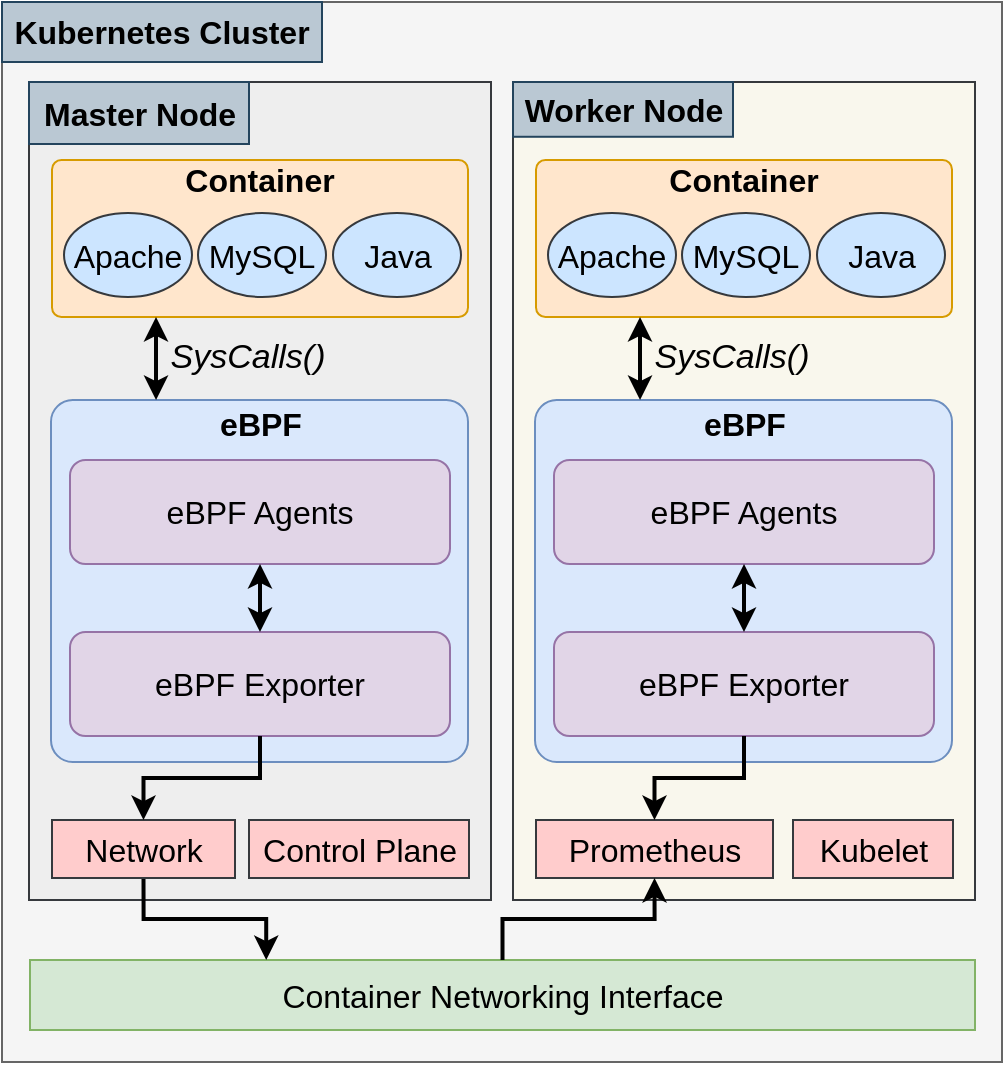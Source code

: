 <mxfile version="21.3.2" type="github">
  <diagram name="Page-1" id="Mepn7ILj13PdKXBpGAqw">
    <mxGraphModel dx="1103" dy="566" grid="1" gridSize="10" guides="1" tooltips="1" connect="1" arrows="1" fold="1" page="1" pageScale="1" pageWidth="850" pageHeight="1100" math="0" shadow="0">
      <root>
        <mxCell id="0" />
        <mxCell id="1" parent="0" />
        <mxCell id="lEh6urOeLcAfig0nNIU8-49" value="" style="rounded=0;whiteSpace=wrap;html=1;fillColor=#f5f5f5;fontColor=#333333;strokeColor=#666666;" vertex="1" parent="1">
          <mxGeometry x="80" y="80" width="500" height="530" as="geometry" />
        </mxCell>
        <mxCell id="lEh6urOeLcAfig0nNIU8-3" value="&lt;b&gt;Kubernetes Cluster&lt;/b&gt;" style="text;html=1;strokeColor=#23445d;fillColor=#bac8d3;align=center;verticalAlign=middle;whiteSpace=wrap;rounded=0;fontSize=16;" vertex="1" parent="1">
          <mxGeometry x="80" y="80" width="160" height="30" as="geometry" />
        </mxCell>
        <mxCell id="lEh6urOeLcAfig0nNIU8-70" value="" style="group;fillColor=#fad7ac;strokeColor=#b46504;container=0;" vertex="1" connectable="0" parent="1">
          <mxGeometry x="335.5" y="120" width="231" height="409" as="geometry" />
        </mxCell>
        <mxCell id="lEh6urOeLcAfig0nNIU8-20" value="Container Networking Interface" style="rounded=0;whiteSpace=wrap;html=1;fontSize=16;fillColor=#d5e8d4;strokeColor=#82b366;" vertex="1" parent="1">
          <mxGeometry x="94" y="559" width="472.5" height="35" as="geometry" />
        </mxCell>
        <mxCell id="lEh6urOeLcAfig0nNIU8-1" value="" style="rounded=0;whiteSpace=wrap;html=1;fontSize=16;fillColor=#eeeeee;strokeColor=#36393d;" vertex="1" parent="1">
          <mxGeometry x="93.5" y="120" width="231" height="409" as="geometry" />
        </mxCell>
        <mxCell id="lEh6urOeLcAfig0nNIU8-50" value="&lt;font style=&quot;font-size: 16px;&quot;&gt;Master Node&lt;/font&gt;" style="rounded=0;whiteSpace=wrap;html=1;fillColor=#bac8d3;strokeColor=#23445d;fontStyle=1" vertex="1" parent="1">
          <mxGeometry x="93.5" y="120" width="110" height="31" as="geometry" />
        </mxCell>
        <mxCell id="lEh6urOeLcAfig0nNIU8-61" value="" style="group" vertex="1" connectable="0" parent="1">
          <mxGeometry x="105" y="159" width="208" height="78.5" as="geometry" />
        </mxCell>
        <mxCell id="lEh6urOeLcAfig0nNIU8-7" value="Container" style="text;html=1;strokeColor=none;fillColor=none;align=center;verticalAlign=middle;whiteSpace=wrap;rounded=0;fontSize=16;" vertex="1" parent="lEh6urOeLcAfig0nNIU8-61">
          <mxGeometry x="70" y="17.5" width="67" height="30" as="geometry" />
        </mxCell>
        <mxCell id="lEh6urOeLcAfig0nNIU8-15" value="&lt;b&gt;Container&lt;br&gt;&lt;br&gt;&lt;/b&gt;&lt;div&gt;&lt;b&gt;&lt;br&gt;&lt;/b&gt;&lt;/div&gt;&lt;div&gt;&lt;b&gt;&lt;br&gt;&lt;/b&gt;&lt;/div&gt;" style="rounded=1;whiteSpace=wrap;html=1;fontSize=16;fillColor=#ffe6cc;strokeColor=#d79b00;glass=0;shadow=0;perimeterSpacing=0;arcSize=6;" vertex="1" parent="lEh6urOeLcAfig0nNIU8-61">
          <mxGeometry width="208" height="78.5" as="geometry" />
        </mxCell>
        <mxCell id="lEh6urOeLcAfig0nNIU8-16" value="Apache" style="ellipse;whiteSpace=wrap;html=1;fontSize=16;fillColor=#cce5ff;strokeColor=#36393d;" vertex="1" parent="lEh6urOeLcAfig0nNIU8-61">
          <mxGeometry x="6" y="26.5" width="64" height="42" as="geometry" />
        </mxCell>
        <mxCell id="lEh6urOeLcAfig0nNIU8-17" value="MySQL" style="ellipse;whiteSpace=wrap;html=1;fontSize=16;fillColor=#cce5ff;strokeColor=#36393d;" vertex="1" parent="lEh6urOeLcAfig0nNIU8-61">
          <mxGeometry x="73" y="26.5" width="64" height="42" as="geometry" />
        </mxCell>
        <mxCell id="lEh6urOeLcAfig0nNIU8-18" value="Java" style="ellipse;whiteSpace=wrap;html=1;fontSize=16;fillColor=#cce5ff;strokeColor=#36393d;" vertex="1" parent="lEh6urOeLcAfig0nNIU8-61">
          <mxGeometry x="140.5" y="26.5" width="64" height="42" as="geometry" />
        </mxCell>
        <mxCell id="lEh6urOeLcAfig0nNIU8-39" value="&lt;i&gt;&lt;font style=&quot;font-size: 17px;&quot;&gt;SysCalls()&lt;/font&gt;&lt;/i&gt;" style="text;html=1;strokeColor=none;fillColor=none;align=center;verticalAlign=middle;whiteSpace=wrap;rounded=0;" vertex="1" parent="1">
          <mxGeometry x="173" y="243" width="60" height="30" as="geometry" />
        </mxCell>
        <mxCell id="lEh6urOeLcAfig0nNIU8-2" value="" style="rounded=1;whiteSpace=wrap;html=1;fontSize=16;fillColor=#dae8fc;strokeColor=#6c8ebf;arcSize=6;" vertex="1" parent="1">
          <mxGeometry x="104.5" y="279" width="208.5" height="181" as="geometry" />
        </mxCell>
        <mxCell id="lEh6urOeLcAfig0nNIU8-8" value="eBPF Agents" style="rounded=1;whiteSpace=wrap;html=1;fontSize=16;fillColor=#e1d5e7;strokeColor=#9673a6;" vertex="1" parent="1">
          <mxGeometry x="114" y="309" width="190" height="52" as="geometry" />
        </mxCell>
        <mxCell id="lEh6urOeLcAfig0nNIU8-75" value="eBPF Exporter" style="rounded=1;whiteSpace=wrap;html=1;fontSize=16;fillColor=#e1d5e7;strokeColor=#9673a6;" vertex="1" parent="1">
          <mxGeometry x="114" y="395" width="190" height="52" as="geometry" />
        </mxCell>
        <mxCell id="lEh6urOeLcAfig0nNIU8-9" value="&lt;b&gt;eBPF&lt;/b&gt;" style="text;html=1;strokeColor=none;fillColor=none;align=center;verticalAlign=middle;whiteSpace=wrap;rounded=0;fontSize=16;" vertex="1" parent="1">
          <mxGeometry x="152.75" y="276" width="112.5" height="30" as="geometry" />
        </mxCell>
        <mxCell id="lEh6urOeLcAfig0nNIU8-78" style="edgeStyle=orthogonalEdgeStyle;rounded=0;orthogonalLoop=1;jettySize=auto;html=1;exitX=0.25;exitY=1;exitDx=0;exitDy=0;entryX=0.038;entryY=0.1;entryDx=0;entryDy=0;entryPerimeter=0;endArrow=classic;endFill=1;startArrow=classic;startFill=1;strokeWidth=2;" edge="1" parent="1" source="lEh6urOeLcAfig0nNIU8-15" target="lEh6urOeLcAfig0nNIU8-9">
          <mxGeometry relative="1" as="geometry" />
        </mxCell>
        <mxCell id="lEh6urOeLcAfig0nNIU8-80" value="" style="endArrow=classic;startArrow=classic;html=1;rounded=0;exitX=0.5;exitY=0;exitDx=0;exitDy=0;entryX=0.5;entryY=1;entryDx=0;entryDy=0;strokeWidth=2;" edge="1" parent="1" source="lEh6urOeLcAfig0nNIU8-75" target="lEh6urOeLcAfig0nNIU8-8">
          <mxGeometry width="50" height="50" relative="1" as="geometry">
            <mxPoint x="383" y="369" as="sourcePoint" />
            <mxPoint x="433" y="319" as="targetPoint" />
          </mxGeometry>
        </mxCell>
        <mxCell id="lEh6urOeLcAfig0nNIU8-98" style="edgeStyle=orthogonalEdgeStyle;rounded=0;orthogonalLoop=1;jettySize=auto;html=1;exitX=0.5;exitY=1;exitDx=0;exitDy=0;entryX=0.25;entryY=0;entryDx=0;entryDy=0;strokeWidth=2;" edge="1" parent="1" source="lEh6urOeLcAfig0nNIU8-13" target="lEh6urOeLcAfig0nNIU8-20">
          <mxGeometry relative="1" as="geometry" />
        </mxCell>
        <mxCell id="lEh6urOeLcAfig0nNIU8-13" value="Network" style="rounded=0;whiteSpace=wrap;html=1;fontSize=16;fillColor=#ffcccc;strokeColor=#36393d;" vertex="1" parent="1">
          <mxGeometry x="105" y="489" width="91.5" height="29" as="geometry" />
        </mxCell>
        <mxCell id="lEh6urOeLcAfig0nNIU8-81" style="edgeStyle=orthogonalEdgeStyle;rounded=0;orthogonalLoop=1;jettySize=auto;html=1;exitX=0.5;exitY=1;exitDx=0;exitDy=0;strokeWidth=2;" edge="1" parent="1" source="lEh6urOeLcAfig0nNIU8-75" target="lEh6urOeLcAfig0nNIU8-13">
          <mxGeometry relative="1" as="geometry" />
        </mxCell>
        <mxCell id="lEh6urOeLcAfig0nNIU8-14" value="Control Plane" style="rounded=0;whiteSpace=wrap;html=1;fontSize=16;fillColor=#ffcccc;strokeColor=#36393d;" vertex="1" parent="1">
          <mxGeometry x="203.5" y="489" width="110" height="29" as="geometry" />
        </mxCell>
        <mxCell id="lEh6urOeLcAfig0nNIU8-22" value="" style="rounded=0;whiteSpace=wrap;html=1;fontSize=16;fillColor=#f9f7ed;strokeColor=#36393d;" vertex="1" parent="1">
          <mxGeometry x="335.5" y="120" width="231" height="409" as="geometry" />
        </mxCell>
        <mxCell id="lEh6urOeLcAfig0nNIU8-51" value="&lt;font style=&quot;font-size: 16px;&quot;&gt;Worker Node&lt;/font&gt;" style="rounded=0;whiteSpace=wrap;html=1;fillColor=#bac8d3;strokeColor=#23445d;fontStyle=1" vertex="1" parent="1">
          <mxGeometry x="335.5" y="120" width="110" height="27.384" as="geometry" />
        </mxCell>
        <mxCell id="lEh6urOeLcAfig0nNIU8-82" value="" style="group" vertex="1" connectable="0" parent="1">
          <mxGeometry x="347" y="159" width="208" height="78.5" as="geometry" />
        </mxCell>
        <mxCell id="lEh6urOeLcAfig0nNIU8-83" value="Container" style="text;html=1;strokeColor=none;fillColor=none;align=center;verticalAlign=middle;whiteSpace=wrap;rounded=0;fontSize=16;" vertex="1" parent="lEh6urOeLcAfig0nNIU8-82">
          <mxGeometry x="70" y="17.5" width="67" height="30" as="geometry" />
        </mxCell>
        <mxCell id="lEh6urOeLcAfig0nNIU8-84" value="&lt;b&gt;Container&lt;br&gt;&lt;br&gt;&lt;/b&gt;&lt;div&gt;&lt;b&gt;&lt;br&gt;&lt;/b&gt;&lt;/div&gt;&lt;div&gt;&lt;b&gt;&lt;br&gt;&lt;/b&gt;&lt;/div&gt;" style="rounded=1;whiteSpace=wrap;html=1;fontSize=16;fillColor=#ffe6cc;strokeColor=#d79b00;glass=0;shadow=0;perimeterSpacing=0;arcSize=6;" vertex="1" parent="lEh6urOeLcAfig0nNIU8-82">
          <mxGeometry width="208" height="78.5" as="geometry" />
        </mxCell>
        <mxCell id="lEh6urOeLcAfig0nNIU8-85" value="Apache" style="ellipse;whiteSpace=wrap;html=1;fontSize=16;fillColor=#cce5ff;strokeColor=#36393d;" vertex="1" parent="lEh6urOeLcAfig0nNIU8-82">
          <mxGeometry x="6" y="26.5" width="64" height="42" as="geometry" />
        </mxCell>
        <mxCell id="lEh6urOeLcAfig0nNIU8-86" value="MySQL" style="ellipse;whiteSpace=wrap;html=1;fontSize=16;fillColor=#cce5ff;strokeColor=#36393d;" vertex="1" parent="lEh6urOeLcAfig0nNIU8-82">
          <mxGeometry x="73" y="26.5" width="64" height="42" as="geometry" />
        </mxCell>
        <mxCell id="lEh6urOeLcAfig0nNIU8-87" value="Java" style="ellipse;whiteSpace=wrap;html=1;fontSize=16;fillColor=#cce5ff;strokeColor=#36393d;" vertex="1" parent="lEh6urOeLcAfig0nNIU8-82">
          <mxGeometry x="140.5" y="26.5" width="64" height="42" as="geometry" />
        </mxCell>
        <mxCell id="lEh6urOeLcAfig0nNIU8-88" value="&lt;i&gt;&lt;font style=&quot;font-size: 17px;&quot;&gt;SysCalls()&lt;/font&gt;&lt;/i&gt;" style="text;html=1;strokeColor=none;fillColor=none;align=center;verticalAlign=middle;whiteSpace=wrap;rounded=0;" vertex="1" parent="1">
          <mxGeometry x="415" y="243" width="60" height="30" as="geometry" />
        </mxCell>
        <mxCell id="lEh6urOeLcAfig0nNIU8-89" value="" style="rounded=1;whiteSpace=wrap;html=1;fontSize=16;fillColor=#dae8fc;strokeColor=#6c8ebf;arcSize=6;" vertex="1" parent="1">
          <mxGeometry x="346.5" y="279" width="208.5" height="181" as="geometry" />
        </mxCell>
        <mxCell id="lEh6urOeLcAfig0nNIU8-90" value="eBPF Agents" style="rounded=1;whiteSpace=wrap;html=1;fontSize=16;fillColor=#e1d5e7;strokeColor=#9673a6;" vertex="1" parent="1">
          <mxGeometry x="356" y="309" width="190" height="52" as="geometry" />
        </mxCell>
        <mxCell id="lEh6urOeLcAfig0nNIU8-91" value="eBPF Exporter" style="rounded=1;whiteSpace=wrap;html=1;fontSize=16;fillColor=#e1d5e7;strokeColor=#9673a6;" vertex="1" parent="1">
          <mxGeometry x="356" y="395" width="190" height="52" as="geometry" />
        </mxCell>
        <mxCell id="lEh6urOeLcAfig0nNIU8-92" value="&lt;b&gt;eBPF&lt;/b&gt;" style="text;html=1;strokeColor=none;fillColor=none;align=center;verticalAlign=middle;whiteSpace=wrap;rounded=0;fontSize=16;" vertex="1" parent="1">
          <mxGeometry x="394.75" y="276" width="112.5" height="30" as="geometry" />
        </mxCell>
        <mxCell id="lEh6urOeLcAfig0nNIU8-93" style="edgeStyle=orthogonalEdgeStyle;rounded=0;orthogonalLoop=1;jettySize=auto;html=1;exitX=0.25;exitY=1;exitDx=0;exitDy=0;entryX=0.038;entryY=0.1;entryDx=0;entryDy=0;entryPerimeter=0;endArrow=classic;endFill=1;startArrow=classic;startFill=1;strokeWidth=2;" edge="1" parent="1" source="lEh6urOeLcAfig0nNIU8-84" target="lEh6urOeLcAfig0nNIU8-92">
          <mxGeometry relative="1" as="geometry" />
        </mxCell>
        <mxCell id="lEh6urOeLcAfig0nNIU8-94" value="" style="endArrow=classic;startArrow=classic;html=1;rounded=0;exitX=0.5;exitY=0;exitDx=0;exitDy=0;entryX=0.5;entryY=1;entryDx=0;entryDy=0;strokeWidth=2;" edge="1" parent="1" source="lEh6urOeLcAfig0nNIU8-91" target="lEh6urOeLcAfig0nNIU8-90">
          <mxGeometry width="50" height="50" relative="1" as="geometry">
            <mxPoint x="625" y="369" as="sourcePoint" />
            <mxPoint x="675" y="319" as="targetPoint" />
          </mxGeometry>
        </mxCell>
        <mxCell id="lEh6urOeLcAfig0nNIU8-95" value="Prometheus" style="rounded=0;whiteSpace=wrap;html=1;fontSize=16;fillColor=#ffcccc;strokeColor=#36393d;" vertex="1" parent="1">
          <mxGeometry x="347" y="489" width="118.5" height="29" as="geometry" />
        </mxCell>
        <mxCell id="lEh6urOeLcAfig0nNIU8-96" style="edgeStyle=orthogonalEdgeStyle;rounded=0;orthogonalLoop=1;jettySize=auto;html=1;exitX=0.5;exitY=1;exitDx=0;exitDy=0;strokeWidth=2;" edge="1" parent="1" source="lEh6urOeLcAfig0nNIU8-91" target="lEh6urOeLcAfig0nNIU8-95">
          <mxGeometry relative="1" as="geometry" />
        </mxCell>
        <mxCell id="lEh6urOeLcAfig0nNIU8-97" value="Kubelet" style="rounded=0;whiteSpace=wrap;html=1;fontSize=16;fillColor=#ffcccc;strokeColor=#36393d;" vertex="1" parent="1">
          <mxGeometry x="475.5" y="489" width="80" height="29" as="geometry" />
        </mxCell>
        <mxCell id="lEh6urOeLcAfig0nNIU8-99" style="edgeStyle=orthogonalEdgeStyle;rounded=0;orthogonalLoop=1;jettySize=auto;html=1;entryX=0.5;entryY=1;entryDx=0;entryDy=0;strokeWidth=2;" edge="1" parent="1" source="lEh6urOeLcAfig0nNIU8-20" target="lEh6urOeLcAfig0nNIU8-95">
          <mxGeometry relative="1" as="geometry" />
        </mxCell>
      </root>
    </mxGraphModel>
  </diagram>
</mxfile>
